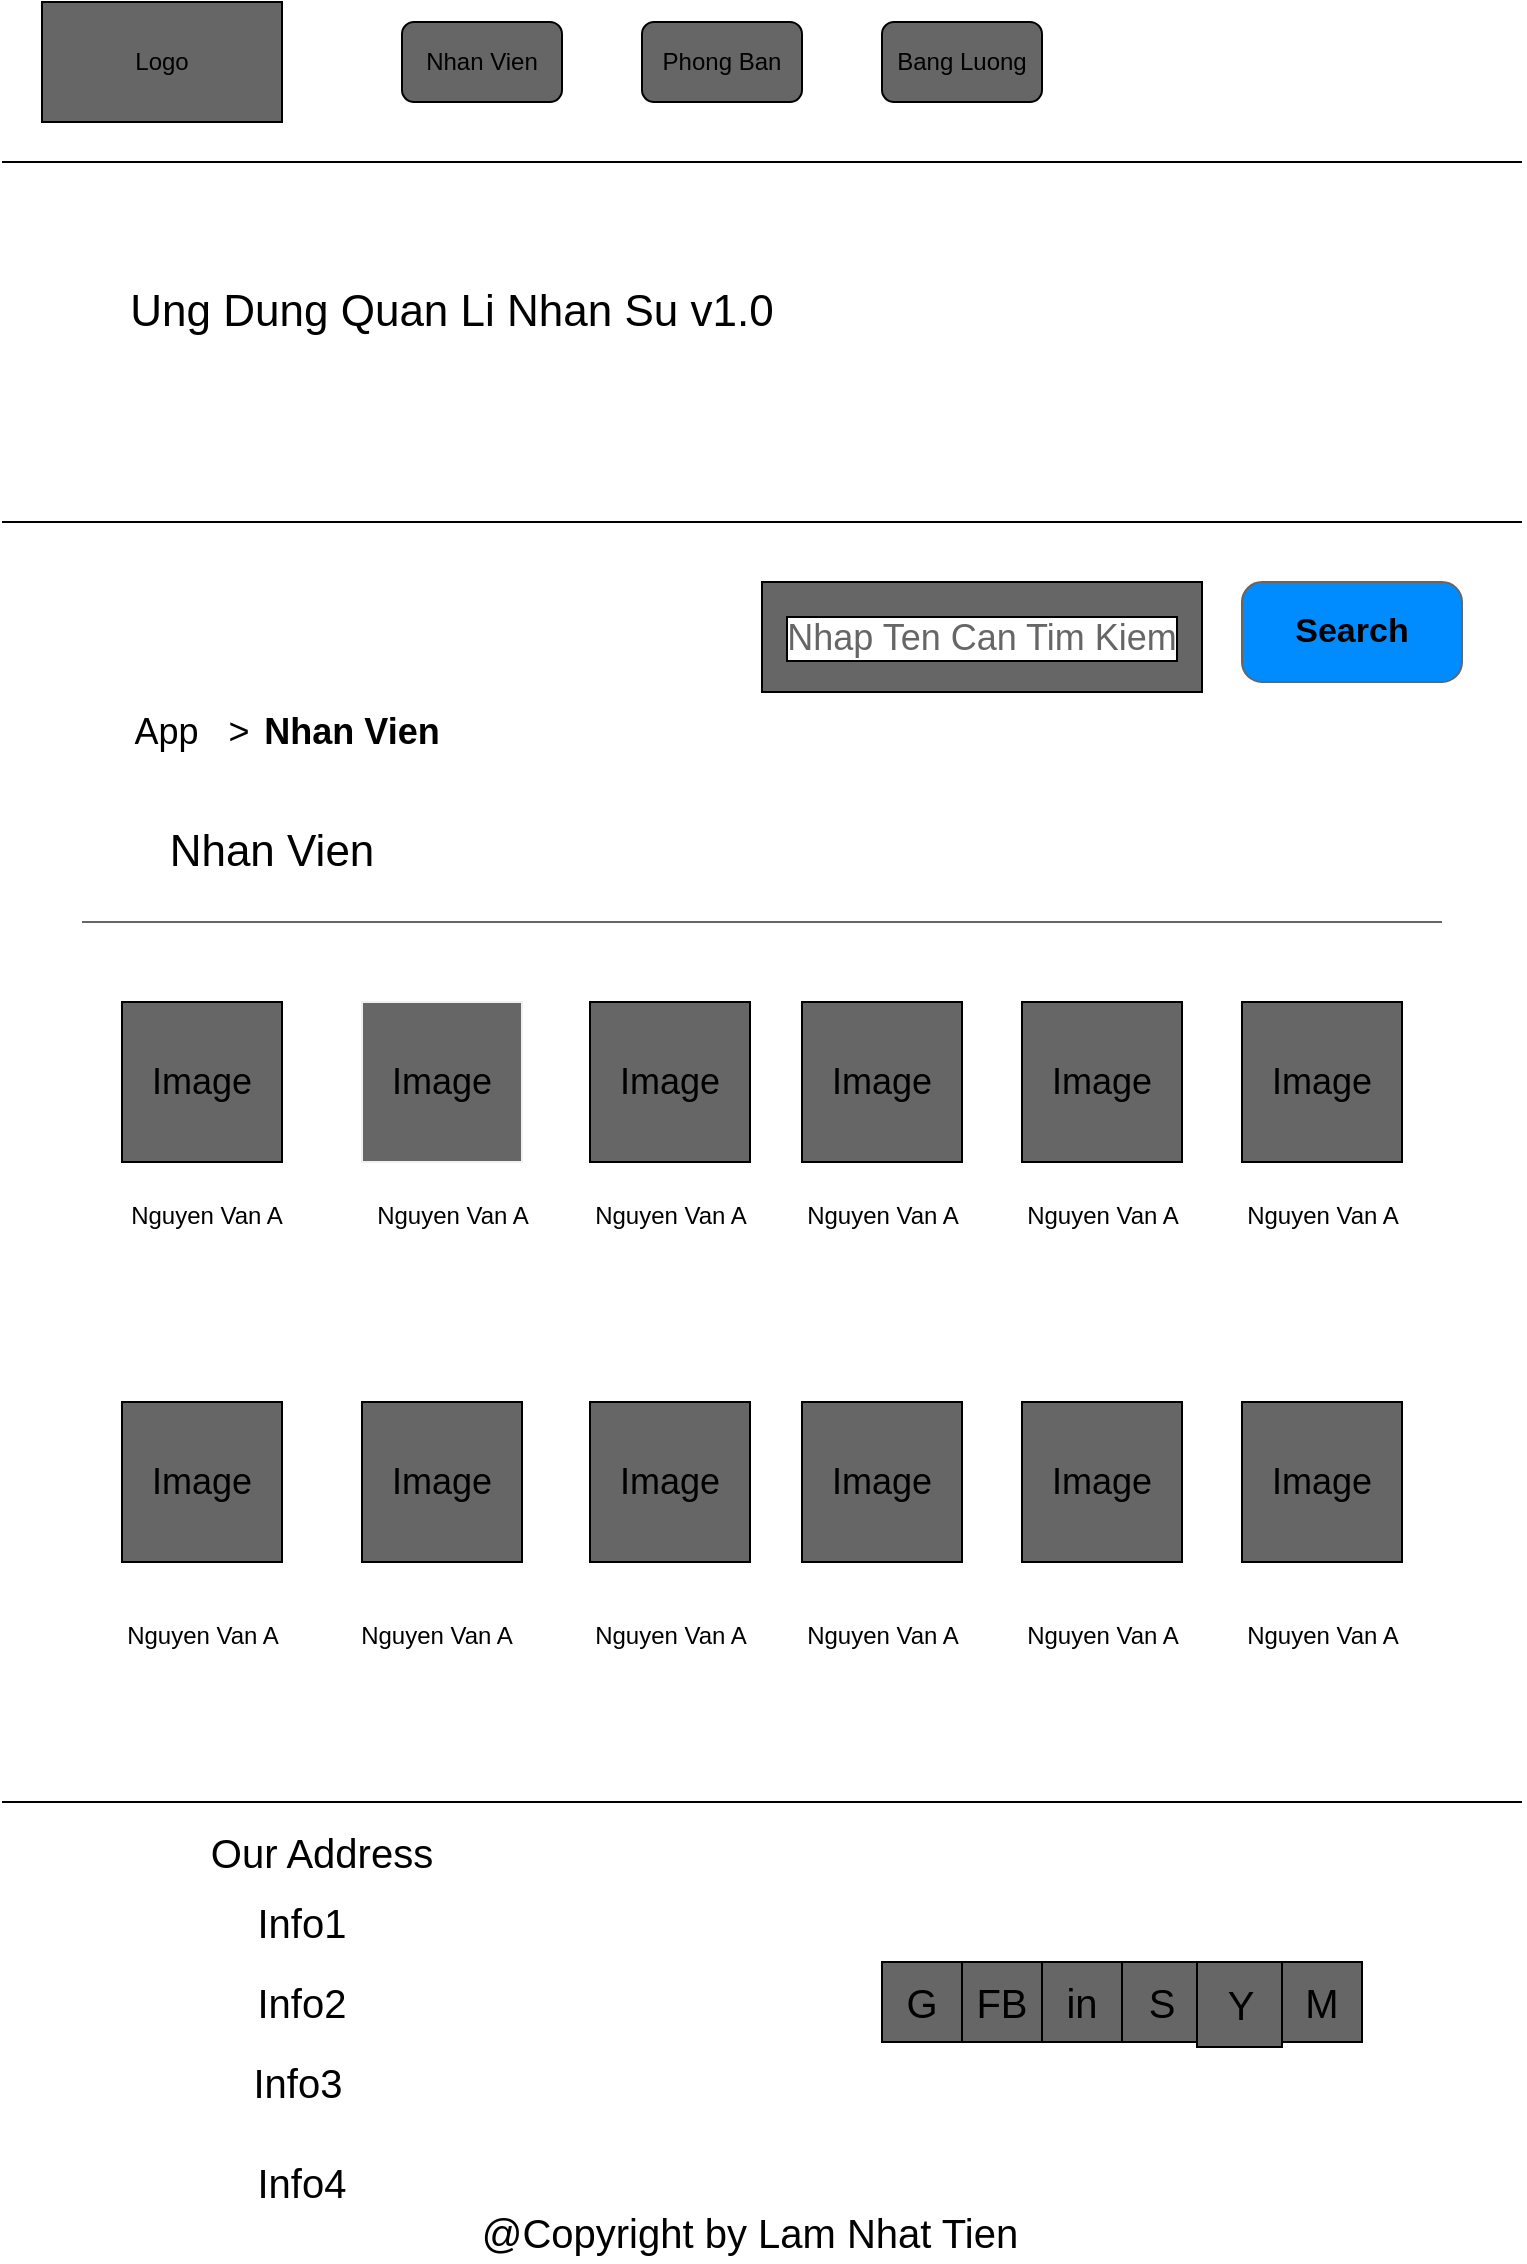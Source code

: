 <mxfile pages="2">
    <diagram id="piDafpqhtRUU5qUU-vj8" name="Page-1">
        <mxGraphModel dx="867" dy="637" grid="1" gridSize="10" guides="1" tooltips="1" connect="1" arrows="1" fold="1" page="1" pageScale="1" pageWidth="827" pageHeight="1169" background="#ffffff" math="0" shadow="0">
            <root>
                <mxCell id="0"/>
                <mxCell id="1" parent="0"/>
                <mxCell id="3" value="Logo" style="rounded=0;whiteSpace=wrap;html=1;fontColor=#000000;fillColor=#666666;" vertex="1" parent="1">
                    <mxGeometry x="60" y="20" width="120" height="60" as="geometry"/>
                </mxCell>
                <mxCell id="4" value="Nhan Vien" style="rounded=1;whiteSpace=wrap;html=1;fontColor=#000000;fillColor=#666666;" vertex="1" parent="1">
                    <mxGeometry x="240" y="30" width="80" height="40" as="geometry"/>
                </mxCell>
                <mxCell id="5" value="Phong Ban" style="rounded=1;whiteSpace=wrap;html=1;fontColor=#000000;fillColor=#666666;" vertex="1" parent="1">
                    <mxGeometry x="360" y="30" width="80" height="40" as="geometry"/>
                </mxCell>
                <mxCell id="6" value="Bang Luong" style="rounded=1;whiteSpace=wrap;html=1;fontColor=#000000;fillColor=#666666;" vertex="1" parent="1">
                    <mxGeometry x="480" y="30" width="80" height="40" as="geometry"/>
                </mxCell>
                <mxCell id="7" value="" style="endArrow=none;fontColor=#000000;labelBackgroundColor=#000000;labelBorderColor=#000000;spacing=2;verticalAlign=middle;html=1;strokeColor=#000000;" edge="1" parent="1">
                    <mxGeometry width="50" height="50" relative="1" as="geometry">
                        <mxPoint x="40" y="100" as="sourcePoint"/>
                        <mxPoint x="800" y="100" as="targetPoint"/>
                    </mxGeometry>
                </mxCell>
                <mxCell id="8" value="" style="endArrow=none;html=1;fontColor=#000000;strokeColor=#000000;" edge="1" parent="1">
                    <mxGeometry width="50" height="50" relative="1" as="geometry">
                        <mxPoint x="40" y="280.0" as="sourcePoint"/>
                        <mxPoint x="800" y="280.0" as="targetPoint"/>
                    </mxGeometry>
                </mxCell>
                <mxCell id="9" value="" style="endArrow=none;html=1;fontColor=#000000;strokeColor=#000000;" edge="1" parent="1">
                    <mxGeometry width="50" height="50" relative="1" as="geometry">
                        <mxPoint x="40" y="920.0" as="sourcePoint"/>
                        <mxPoint x="800" y="920.0" as="targetPoint"/>
                    </mxGeometry>
                </mxCell>
                <mxCell id="12" value="Ung Dung Quan Li Nhan Su v1.0" style="text;html=1;strokeColor=none;fillColor=none;align=center;verticalAlign=middle;whiteSpace=wrap;rounded=0;fontSize=22;fontColor=#000000;" vertex="1" parent="1">
                    <mxGeometry x="100" y="160" width="330" height="30" as="geometry"/>
                </mxCell>
                <mxCell id="13" value="Nhan Vien" style="text;html=1;strokeColor=none;fillColor=none;align=center;verticalAlign=middle;whiteSpace=wrap;rounded=0;fontSize=22;fontColor=#000000;" vertex="1" parent="1">
                    <mxGeometry x="90" y="430" width="170" height="30" as="geometry"/>
                </mxCell>
                <mxCell id="14" value="Nhan Vien" style="text;html=1;strokeColor=none;fillColor=none;align=center;verticalAlign=middle;whiteSpace=wrap;rounded=0;fontSize=18;fontStyle=1;fontColor=#000000;" vertex="1" parent="1">
                    <mxGeometry x="160" y="370" width="110" height="30" as="geometry"/>
                </mxCell>
                <mxCell id="15" value="App&amp;nbsp; &amp;nbsp;&amp;gt;" style="text;html=1;strokeColor=none;fillColor=none;align=center;verticalAlign=middle;whiteSpace=wrap;rounded=0;fontSize=18;fontColor=#000000;" vertex="1" parent="1">
                    <mxGeometry x="80" y="370" width="110" height="30" as="geometry"/>
                </mxCell>
                <mxCell id="20" value="" style="endArrow=none;html=1;fontSize=18;fontColor=#000000;labelBackgroundColor=#2A2A2A;strokeColor=#666666;" edge="1" parent="1">
                    <mxGeometry width="50" height="50" relative="1" as="geometry">
                        <mxPoint x="80" y="480" as="sourcePoint"/>
                        <mxPoint x="760" y="480" as="targetPoint"/>
                    </mxGeometry>
                </mxCell>
                <mxCell id="21" value="Search" style="strokeWidth=1;shadow=0;dashed=0;align=center;html=1;shape=mxgraph.mockup.buttons.button;strokeColor=#666666;fontColor=#000000;mainText=;buttonStyle=round;fontSize=17;fontStyle=1;fillColor=#008cff;whiteSpace=wrap;" vertex="1" parent="1">
                    <mxGeometry x="660" y="310" width="110" height="50" as="geometry"/>
                </mxCell>
                <mxCell id="22" value="&lt;font&gt;Nhap Ten Can Tim Kiem&lt;/font&gt;" style="rounded=0;whiteSpace=wrap;html=1;fontSize=18;fontColor=#666666;labelBackgroundColor=default;labelBorderColor=#000000;fillColor=#666666;" vertex="1" parent="1">
                    <mxGeometry x="420" y="310" width="220" height="55" as="geometry"/>
                </mxCell>
                <mxCell id="23" value="Image" style="whiteSpace=wrap;html=1;aspect=fixed;fontSize=18;fontColor=#000000;fillColor=#666666;" vertex="1" parent="1">
                    <mxGeometry x="334" y="520" width="80" height="80" as="geometry"/>
                </mxCell>
                <mxCell id="24" value="Image" style="whiteSpace=wrap;html=1;aspect=fixed;fontSize=18;fontColor=#000000;fillColor=#666666;" vertex="1" parent="1">
                    <mxGeometry x="100" y="520" width="80" height="80" as="geometry"/>
                </mxCell>
                <mxCell id="25" value="Image" style="whiteSpace=wrap;html=1;aspect=fixed;fontSize=18;fontColor=#000000;strokeColor=#F0F0F0;fillColor=#666666;" vertex="1" parent="1">
                    <mxGeometry x="220" y="520" width="80" height="80" as="geometry"/>
                </mxCell>
                <mxCell id="26" value="Image" style="whiteSpace=wrap;html=1;aspect=fixed;fontSize=18;fontColor=#000000;fillColor=#666666;" vertex="1" parent="1">
                    <mxGeometry x="440" y="520" width="80" height="80" as="geometry"/>
                </mxCell>
                <mxCell id="27" value="Image" style="whiteSpace=wrap;html=1;aspect=fixed;fontSize=18;fontColor=#000000;fillColor=#666666;" vertex="1" parent="1">
                    <mxGeometry x="550" y="520" width="80" height="80" as="geometry"/>
                </mxCell>
                <mxCell id="28" value="Image" style="whiteSpace=wrap;html=1;aspect=fixed;fontSize=18;fontColor=#000000;fillColor=#666666;" vertex="1" parent="1">
                    <mxGeometry x="660" y="520" width="80" height="80" as="geometry"/>
                </mxCell>
                <mxCell id="30" value="Image" style="whiteSpace=wrap;html=1;aspect=fixed;fontSize=18;fontColor=#000000;fillColor=#666666;" vertex="1" parent="1">
                    <mxGeometry x="334" y="720" width="80" height="80" as="geometry"/>
                </mxCell>
                <mxCell id="31" value="Image" style="whiteSpace=wrap;html=1;aspect=fixed;fontSize=18;fontColor=#000000;fillColor=#666666;" vertex="1" parent="1">
                    <mxGeometry x="100" y="720" width="80" height="80" as="geometry"/>
                </mxCell>
                <mxCell id="32" value="Image" style="whiteSpace=wrap;html=1;aspect=fixed;fontSize=18;fontColor=#000000;fillColor=#666666;" vertex="1" parent="1">
                    <mxGeometry x="220" y="720" width="80" height="80" as="geometry"/>
                </mxCell>
                <mxCell id="33" value="Image" style="whiteSpace=wrap;html=1;aspect=fixed;fontSize=18;fontColor=#000000;fillColor=#666666;" vertex="1" parent="1">
                    <mxGeometry x="440" y="720" width="80" height="80" as="geometry"/>
                </mxCell>
                <mxCell id="34" value="Image" style="whiteSpace=wrap;html=1;aspect=fixed;fontSize=18;fontColor=#000000;fillColor=#666666;" vertex="1" parent="1">
                    <mxGeometry x="550" y="720" width="80" height="80" as="geometry"/>
                </mxCell>
                <mxCell id="35" value="Image" style="whiteSpace=wrap;html=1;aspect=fixed;fontSize=18;fontColor=#000000;fillColor=#666666;" vertex="1" parent="1">
                    <mxGeometry x="660" y="720" width="80" height="80" as="geometry"/>
                </mxCell>
                <mxCell id="36" value="&lt;font style=&quot;font-size: 12px&quot;&gt;Nguyen Van A&lt;/font&gt;" style="text;html=1;strokeColor=none;fillColor=none;align=center;verticalAlign=middle;whiteSpace=wrap;rounded=0;fontSize=18;fontColor=#000000;" vertex="1" parent="1">
                    <mxGeometry x="95" y="610" width="95" height="30" as="geometry"/>
                </mxCell>
                <mxCell id="37" value="&lt;font style=&quot;font-size: 12px&quot;&gt;Nguyen Van A&lt;/font&gt;" style="text;html=1;strokeColor=none;fillColor=none;align=center;verticalAlign=middle;whiteSpace=wrap;rounded=0;fontSize=18;fontColor=#000000;" vertex="1" parent="1">
                    <mxGeometry x="652.5" y="820" width="95" height="30" as="geometry"/>
                </mxCell>
                <mxCell id="38" value="&lt;font style=&quot;font-size: 12px&quot;&gt;Nguyen Van A&lt;/font&gt;" style="text;html=1;strokeColor=none;fillColor=none;align=center;verticalAlign=middle;whiteSpace=wrap;rounded=0;fontSize=18;fontColor=#000000;" vertex="1" parent="1">
                    <mxGeometry x="542.5" y="820" width="95" height="30" as="geometry"/>
                </mxCell>
                <mxCell id="39" value="&lt;font style=&quot;font-size: 12px&quot;&gt;Nguyen Van A&lt;/font&gt;" style="text;html=1;strokeColor=none;fillColor=none;align=center;verticalAlign=middle;whiteSpace=wrap;rounded=0;fontSize=18;fontColor=#000000;" vertex="1" parent="1">
                    <mxGeometry x="432.5" y="820" width="95" height="30" as="geometry"/>
                </mxCell>
                <mxCell id="40" value="&lt;font style=&quot;font-size: 12px&quot;&gt;Nguyen Van A&lt;/font&gt;" style="text;html=1;strokeColor=none;fillColor=none;align=center;verticalAlign=middle;whiteSpace=wrap;rounded=0;fontSize=18;fontColor=#000000;" vertex="1" parent="1">
                    <mxGeometry x="326.5" y="820" width="95" height="30" as="geometry"/>
                </mxCell>
                <mxCell id="41" value="&lt;font style=&quot;font-size: 12px&quot;&gt;Nguyen Van A&lt;/font&gt;" style="text;html=1;strokeColor=none;fillColor=none;align=center;verticalAlign=middle;whiteSpace=wrap;rounded=0;fontSize=18;fontColor=#000000;" vertex="1" parent="1">
                    <mxGeometry x="210" y="820" width="95" height="30" as="geometry"/>
                </mxCell>
                <mxCell id="42" value="&lt;font style=&quot;font-size: 12px&quot;&gt;Nguyen Van A&lt;/font&gt;" style="text;html=1;strokeColor=none;fillColor=none;align=center;verticalAlign=middle;whiteSpace=wrap;rounded=0;fontSize=18;fontColor=#000000;" vertex="1" parent="1">
                    <mxGeometry x="92.5" y="820" width="95" height="30" as="geometry"/>
                </mxCell>
                <mxCell id="45" value="&lt;font style=&quot;font-size: 12px&quot;&gt;Nguyen Van A&lt;/font&gt;" style="text;html=1;strokeColor=none;fillColor=none;align=center;verticalAlign=middle;whiteSpace=wrap;rounded=0;fontSize=18;fontColor=#000000;" vertex="1" parent="1">
                    <mxGeometry x="217.5" y="610" width="95" height="30" as="geometry"/>
                </mxCell>
                <mxCell id="46" value="&lt;font style=&quot;font-size: 12px&quot;&gt;Nguyen Van A&lt;/font&gt;" style="text;html=1;strokeColor=none;fillColor=none;align=center;verticalAlign=middle;whiteSpace=wrap;rounded=0;fontSize=18;fontColor=#000000;" vertex="1" parent="1">
                    <mxGeometry x="326.5" y="610" width="95" height="30" as="geometry"/>
                </mxCell>
                <mxCell id="47" value="&lt;font style=&quot;font-size: 12px&quot;&gt;Nguyen Van A&lt;/font&gt;" style="text;html=1;strokeColor=none;fillColor=none;align=center;verticalAlign=middle;whiteSpace=wrap;rounded=0;fontSize=18;fontColor=#000000;" vertex="1" parent="1">
                    <mxGeometry x="432.5" y="610" width="95" height="30" as="geometry"/>
                </mxCell>
                <mxCell id="48" value="&lt;font style=&quot;font-size: 12px&quot;&gt;Nguyen Van A&lt;/font&gt;" style="text;html=1;strokeColor=none;fillColor=none;align=center;verticalAlign=middle;whiteSpace=wrap;rounded=0;fontSize=18;fontColor=#000000;" vertex="1" parent="1">
                    <mxGeometry x="542.5" y="610" width="95" height="30" as="geometry"/>
                </mxCell>
                <mxCell id="49" value="&lt;font style=&quot;font-size: 12px&quot;&gt;Nguyen Van A&lt;/font&gt;" style="text;html=1;strokeColor=none;fillColor=none;align=center;verticalAlign=middle;whiteSpace=wrap;rounded=0;fontSize=18;fontColor=#000000;" vertex="1" parent="1">
                    <mxGeometry x="652.5" y="610" width="95" height="30" as="geometry"/>
                </mxCell>
                <mxCell id="51" value="Our Address" style="text;html=1;strokeColor=none;fillColor=none;align=center;verticalAlign=middle;whiteSpace=wrap;rounded=0;fontSize=20;fontColor=#000000;" vertex="1" parent="1">
                    <mxGeometry x="120" y="930" width="160" height="30" as="geometry"/>
                </mxCell>
                <mxCell id="52" value="Info3" style="text;html=1;strokeColor=none;fillColor=none;align=center;verticalAlign=middle;whiteSpace=wrap;rounded=0;fontSize=20;fontColor=#000000;" vertex="1" parent="1">
                    <mxGeometry x="157.5" y="1040" width="60" height="40" as="geometry"/>
                </mxCell>
                <mxCell id="53" value="Info2" style="text;html=1;strokeColor=none;fillColor=none;align=center;verticalAlign=middle;whiteSpace=wrap;rounded=0;fontSize=20;fontColor=#000000;" vertex="1" parent="1">
                    <mxGeometry x="160" y="1000" width="60" height="40" as="geometry"/>
                </mxCell>
                <mxCell id="54" value="Info4" style="text;html=1;strokeColor=none;fillColor=none;align=center;verticalAlign=middle;whiteSpace=wrap;rounded=0;fontSize=20;fontColor=#000000;" vertex="1" parent="1">
                    <mxGeometry x="160" y="1090" width="60" height="40" as="geometry"/>
                </mxCell>
                <mxCell id="55" value="Info1" style="text;html=1;strokeColor=none;fillColor=none;align=center;verticalAlign=middle;whiteSpace=wrap;rounded=0;fontSize=20;fontColor=#000000;" vertex="1" parent="1">
                    <mxGeometry x="160" y="960" width="60" height="40" as="geometry"/>
                </mxCell>
                <mxCell id="57" value="G" style="whiteSpace=wrap;html=1;aspect=fixed;fontSize=20;fontColor=#000000;fillColor=#666666;" vertex="1" parent="1">
                    <mxGeometry x="480" y="1000" width="40" height="40" as="geometry"/>
                </mxCell>
                <mxCell id="58" value="FB" style="whiteSpace=wrap;html=1;aspect=fixed;fontSize=20;fontColor=#000000;fillColor=#666666;" vertex="1" parent="1">
                    <mxGeometry x="520" y="1000" width="40" height="40" as="geometry"/>
                </mxCell>
                <mxCell id="59" value="in" style="whiteSpace=wrap;html=1;aspect=fixed;fontSize=20;fontColor=#000000;fillColor=#666666;" vertex="1" parent="1">
                    <mxGeometry x="560" y="1000" width="40" height="40" as="geometry"/>
                </mxCell>
                <mxCell id="60" value="S" style="whiteSpace=wrap;html=1;aspect=fixed;fontSize=20;fontColor=#000000;fillColor=#666666;" vertex="1" parent="1">
                    <mxGeometry x="600" y="1000" width="40" height="40" as="geometry"/>
                </mxCell>
                <mxCell id="62" value="Y" style="whiteSpace=wrap;html=1;aspect=fixed;fontSize=20;fontColor=#000000;fillColor=#666666;" vertex="1" parent="1">
                    <mxGeometry x="637.5" y="1000" width="42.5" height="42.5" as="geometry"/>
                </mxCell>
                <mxCell id="63" value="M" style="whiteSpace=wrap;html=1;aspect=fixed;fontSize=20;fontColor=#000000;fillColor=#666666;" vertex="1" parent="1">
                    <mxGeometry x="680" y="1000" width="40" height="40" as="geometry"/>
                </mxCell>
                <mxCell id="65" value="@Copyright by Lam Nhat Tien" style="text;html=1;strokeColor=none;fillColor=none;align=center;verticalAlign=middle;whiteSpace=wrap;rounded=0;fontSize=20;fontColor=#000000;" vertex="1" parent="1">
                    <mxGeometry x="251" y="1120" width="326" height="30" as="geometry"/>
                </mxCell>
            </root>
        </mxGraphModel>
    </diagram>
    <diagram id="CeX6dapSnmGhuJYkLsnn" name="Page-2">
        <mxGraphModel dx="867" dy="637" grid="1" gridSize="10" guides="1" tooltips="1" connect="1" arrows="1" fold="1" page="1" pageScale="1" pageWidth="827" pageHeight="1169" background="#FFFFFF" math="0" shadow="0">
            <root>
                <mxCell id="h_-iiv8tMnmha8jKjTn5-0"/>
                <mxCell id="h_-iiv8tMnmha8jKjTn5-1" parent="h_-iiv8tMnmha8jKjTn5-0"/>
                <mxCell id="89Q09Vo5mELYKOSeJhai-0" value="Logo" style="rounded=0;whiteSpace=wrap;html=1;fontColor=#000000;fillColor=#666666;" vertex="1" parent="h_-iiv8tMnmha8jKjTn5-1">
                    <mxGeometry x="60" y="20" width="120" height="60" as="geometry"/>
                </mxCell>
                <mxCell id="89Q09Vo5mELYKOSeJhai-1" value="Nhan Vien" style="rounded=1;whiteSpace=wrap;html=1;fontColor=#000000;fillColor=#666666;" vertex="1" parent="h_-iiv8tMnmha8jKjTn5-1">
                    <mxGeometry x="240" y="30" width="80" height="40" as="geometry"/>
                </mxCell>
                <mxCell id="89Q09Vo5mELYKOSeJhai-2" value="Phong Ban" style="rounded=1;whiteSpace=wrap;html=1;fontColor=#000000;fillColor=#666666;" vertex="1" parent="h_-iiv8tMnmha8jKjTn5-1">
                    <mxGeometry x="360" y="30" width="80" height="40" as="geometry"/>
                </mxCell>
                <mxCell id="89Q09Vo5mELYKOSeJhai-3" value="Bang Luong" style="rounded=1;whiteSpace=wrap;html=1;fontColor=#000000;fillColor=#666666;" vertex="1" parent="h_-iiv8tMnmha8jKjTn5-1">
                    <mxGeometry x="480" y="30" width="80" height="40" as="geometry"/>
                </mxCell>
                <mxCell id="89Q09Vo5mELYKOSeJhai-4" value="" style="endArrow=none;fontColor=#000000;labelBackgroundColor=#000000;labelBorderColor=#000000;spacing=2;verticalAlign=middle;html=1;strokeColor=#000000;" edge="1" parent="h_-iiv8tMnmha8jKjTn5-1">
                    <mxGeometry width="50" height="50" relative="1" as="geometry">
                        <mxPoint x="40" y="100" as="sourcePoint"/>
                        <mxPoint x="800" y="100" as="targetPoint"/>
                    </mxGeometry>
                </mxCell>
                <mxCell id="89Q09Vo5mELYKOSeJhai-5" value="" style="endArrow=none;html=1;fontColor=#000000;strokeColor=#000000;" edge="1" parent="h_-iiv8tMnmha8jKjTn5-1">
                    <mxGeometry width="50" height="50" relative="1" as="geometry">
                        <mxPoint x="40" y="280.0" as="sourcePoint"/>
                        <mxPoint x="800" y="280.0" as="targetPoint"/>
                    </mxGeometry>
                </mxCell>
                <mxCell id="89Q09Vo5mELYKOSeJhai-6" value="" style="endArrow=none;html=1;fontColor=#000000;strokeColor=#000000;" edge="1" parent="h_-iiv8tMnmha8jKjTn5-1">
                    <mxGeometry width="50" height="50" relative="1" as="geometry">
                        <mxPoint x="40" y="920" as="sourcePoint"/>
                        <mxPoint x="800" y="920" as="targetPoint"/>
                    </mxGeometry>
                </mxCell>
                <mxCell id="89Q09Vo5mELYKOSeJhai-7" value="Ung Dung Quan Li Nhan Su v1.0" style="text;html=1;strokeColor=none;fillColor=none;align=center;verticalAlign=middle;whiteSpace=wrap;rounded=0;fontSize=22;fontColor=#000000;" vertex="1" parent="h_-iiv8tMnmha8jKjTn5-1">
                    <mxGeometry x="100" y="160" width="330" height="30" as="geometry"/>
                </mxCell>
                <mxCell id="89Q09Vo5mELYKOSeJhai-8" value="Nhan Vien" style="text;html=1;strokeColor=none;fillColor=none;align=center;verticalAlign=middle;whiteSpace=wrap;rounded=0;fontSize=22;fontColor=#000000;" vertex="1" parent="h_-iiv8tMnmha8jKjTn5-1">
                    <mxGeometry x="90" y="430" width="170" height="30" as="geometry"/>
                </mxCell>
                <mxCell id="89Q09Vo5mELYKOSeJhai-9" value="Nguyen Van A" style="text;html=1;strokeColor=none;fillColor=none;align=center;verticalAlign=middle;whiteSpace=wrap;rounded=0;fontSize=18;fontStyle=1;fontColor=#000000;" vertex="1" parent="h_-iiv8tMnmha8jKjTn5-1">
                    <mxGeometry x="210" y="370" width="155" height="30" as="geometry"/>
                </mxCell>
                <mxCell id="89Q09Vo5mELYKOSeJhai-10" value="Nhan Vien&amp;nbsp; &amp;nbsp;&amp;gt;" style="text;html=1;strokeColor=none;fillColor=none;align=center;verticalAlign=middle;whiteSpace=wrap;rounded=0;fontSize=18;fontColor=#000000;" vertex="1" parent="h_-iiv8tMnmha8jKjTn5-1">
                    <mxGeometry x="80" y="370" width="140" height="30" as="geometry"/>
                </mxCell>
                <mxCell id="89Q09Vo5mELYKOSeJhai-12" value="Search" style="strokeWidth=1;shadow=0;dashed=0;align=center;html=1;shape=mxgraph.mockup.buttons.button;strokeColor=#666666;fontColor=#000000;mainText=;buttonStyle=round;fontSize=17;fontStyle=1;fillColor=#008cff;whiteSpace=wrap;" vertex="1" parent="h_-iiv8tMnmha8jKjTn5-1">
                    <mxGeometry x="660" y="310" width="110" height="50" as="geometry"/>
                </mxCell>
                <mxCell id="89Q09Vo5mELYKOSeJhai-13" value="&lt;font&gt;Nhap Ten Can Tim Kiem&lt;/font&gt;" style="rounded=0;whiteSpace=wrap;html=1;fontSize=18;fontColor=#666666;labelBackgroundColor=default;labelBorderColor=#000000;fillColor=#666666;" vertex="1" parent="h_-iiv8tMnmha8jKjTn5-1">
                    <mxGeometry x="420" y="310" width="220" height="55" as="geometry"/>
                </mxCell>
                <mxCell id="89Q09Vo5mELYKOSeJhai-38" value="Our Address" style="text;html=1;strokeColor=none;fillColor=none;align=center;verticalAlign=middle;whiteSpace=wrap;rounded=0;fontSize=20;fontColor=#000000;" vertex="1" parent="h_-iiv8tMnmha8jKjTn5-1">
                    <mxGeometry x="120" y="930" width="160" height="30" as="geometry"/>
                </mxCell>
                <mxCell id="89Q09Vo5mELYKOSeJhai-39" value="Info3" style="text;html=1;strokeColor=none;fillColor=none;align=center;verticalAlign=middle;whiteSpace=wrap;rounded=0;fontSize=20;fontColor=#000000;" vertex="1" parent="h_-iiv8tMnmha8jKjTn5-1">
                    <mxGeometry x="157.5" y="1040" width="60" height="40" as="geometry"/>
                </mxCell>
                <mxCell id="89Q09Vo5mELYKOSeJhai-40" value="Info2" style="text;html=1;strokeColor=none;fillColor=none;align=center;verticalAlign=middle;whiteSpace=wrap;rounded=0;fontSize=20;fontColor=#000000;" vertex="1" parent="h_-iiv8tMnmha8jKjTn5-1">
                    <mxGeometry x="160" y="1000" width="60" height="40" as="geometry"/>
                </mxCell>
                <mxCell id="89Q09Vo5mELYKOSeJhai-41" value="Info4" style="text;html=1;strokeColor=none;fillColor=none;align=center;verticalAlign=middle;whiteSpace=wrap;rounded=0;fontSize=20;fontColor=#000000;" vertex="1" parent="h_-iiv8tMnmha8jKjTn5-1">
                    <mxGeometry x="160" y="1090" width="60" height="40" as="geometry"/>
                </mxCell>
                <mxCell id="89Q09Vo5mELYKOSeJhai-42" value="Info1" style="text;html=1;strokeColor=none;fillColor=none;align=center;verticalAlign=middle;whiteSpace=wrap;rounded=0;fontSize=20;fontColor=#000000;" vertex="1" parent="h_-iiv8tMnmha8jKjTn5-1">
                    <mxGeometry x="160" y="960" width="60" height="40" as="geometry"/>
                </mxCell>
                <mxCell id="89Q09Vo5mELYKOSeJhai-43" value="G" style="whiteSpace=wrap;html=1;aspect=fixed;fontSize=20;fontColor=#000000;fillColor=#666666;" vertex="1" parent="h_-iiv8tMnmha8jKjTn5-1">
                    <mxGeometry x="480" y="1000" width="40" height="40" as="geometry"/>
                </mxCell>
                <mxCell id="89Q09Vo5mELYKOSeJhai-44" value="FB" style="whiteSpace=wrap;html=1;aspect=fixed;fontSize=20;fontColor=#000000;fillColor=#666666;" vertex="1" parent="h_-iiv8tMnmha8jKjTn5-1">
                    <mxGeometry x="520" y="1000" width="40" height="40" as="geometry"/>
                </mxCell>
                <mxCell id="89Q09Vo5mELYKOSeJhai-45" value="in" style="whiteSpace=wrap;html=1;aspect=fixed;fontSize=20;fontColor=#000000;fillColor=#666666;" vertex="1" parent="h_-iiv8tMnmha8jKjTn5-1">
                    <mxGeometry x="560" y="1000" width="40" height="40" as="geometry"/>
                </mxCell>
                <mxCell id="89Q09Vo5mELYKOSeJhai-46" value="S" style="whiteSpace=wrap;html=1;aspect=fixed;fontSize=20;fontColor=#000000;fillColor=#666666;" vertex="1" parent="h_-iiv8tMnmha8jKjTn5-1">
                    <mxGeometry x="600" y="1000" width="40" height="40" as="geometry"/>
                </mxCell>
                <mxCell id="89Q09Vo5mELYKOSeJhai-47" value="Y" style="whiteSpace=wrap;html=1;aspect=fixed;fontSize=20;fontColor=#000000;fillColor=#666666;" vertex="1" parent="h_-iiv8tMnmha8jKjTn5-1">
                    <mxGeometry x="637.5" y="1000" width="42.5" height="42.5" as="geometry"/>
                </mxCell>
                <mxCell id="89Q09Vo5mELYKOSeJhai-48" value="M" style="whiteSpace=wrap;html=1;aspect=fixed;fontSize=20;fontColor=#000000;fillColor=#666666;" vertex="1" parent="h_-iiv8tMnmha8jKjTn5-1">
                    <mxGeometry x="680" y="1000" width="40" height="40" as="geometry"/>
                </mxCell>
                <mxCell id="89Q09Vo5mELYKOSeJhai-49" value="@Copyright by Lam Nhat Tien" style="text;html=1;strokeColor=none;fillColor=none;align=center;verticalAlign=middle;whiteSpace=wrap;rounded=0;fontSize=20;fontColor=#000000;" vertex="1" parent="h_-iiv8tMnmha8jKjTn5-1">
                    <mxGeometry x="251" y="1120" width="326" height="30" as="geometry"/>
                </mxCell>
                <mxCell id="ZN8wnzYlTjnqoXuM-X8a-0" value="" style="endArrow=none;html=1;fontSize=18;fontColor=#000000;labelBackgroundColor=#2A2A2A;strokeColor=#666666;" edge="1" parent="h_-iiv8tMnmha8jKjTn5-1">
                    <mxGeometry width="50" height="50" relative="1" as="geometry">
                        <mxPoint x="80" y="480" as="sourcePoint"/>
                        <mxPoint x="760" y="480" as="targetPoint"/>
                    </mxGeometry>
                </mxCell>
                <mxCell id="ZN8wnzYlTjnqoXuM-X8a-1" value="Image" style="whiteSpace=wrap;html=1;aspect=fixed;labelBackgroundColor=#FFFFFF;labelBorderColor=#000000;fontSize=20;fontColor=#666666;strokeColor=#2A2A2A;fillColor=#FFFFFF;" vertex="1" parent="h_-iiv8tMnmha8jKjTn5-1">
                    <mxGeometry x="80" y="560" width="240" height="240" as="geometry"/>
                </mxCell>
                <mxCell id="ZN8wnzYlTjnqoXuM-X8a-3" value="Ho va ten : Nguyen Van A&lt;br&gt;&lt;div style=&quot;text-align: left&quot;&gt;Ngay Sinh:&lt;/div&gt;&lt;div style=&quot;text-align: left&quot;&gt;Ngay Vao Cong Ty:&lt;/div&gt;&lt;div style=&quot;text-align: left&quot;&gt;Phong Ban:&amp;nbsp;&lt;/div&gt;&lt;div style=&quot;text-align: left&quot;&gt;So ngay nghi con lai:&amp;nbsp;&lt;/div&gt;&lt;div style=&quot;text-align: left&quot;&gt;So ngay da lam them:&lt;/div&gt;" style="rounded=0;html=1;labelBackgroundColor=#FFFFFF;labelBorderColor=none;fontSize=20;fontColor=#666666;strokeColor=#4D4D4D;fillColor=#FFFFFF;" vertex="1" parent="h_-iiv8tMnmha8jKjTn5-1">
                    <mxGeometry x="340" y="560" width="420" height="240" as="geometry"/>
                </mxCell>
            </root>
        </mxGraphModel>
    </diagram>
    <diagram id="9AeH_Mwoew1v5IrmeFc6" name="Page-3">
        <mxGraphModel dx="867" dy="637" grid="1" gridSize="10" guides="1" tooltips="1" connect="1" arrows="1" fold="1" page="1" pageScale="1" pageWidth="850" pageHeight="1100" background="#ffffff" math="0" shadow="0">
            <root>
                <mxCell id="xo6xV2HuKBxZmd5nvMey-0"/>
                <mxCell id="xo6xV2HuKBxZmd5nvMey-1" parent="xo6xV2HuKBxZmd5nvMey-0"/>
                <mxCell id="gFKfM1Jf-DYJF9rFmWO1-50" value="Logo" style="rounded=0;whiteSpace=wrap;html=1;fontColor=#000000;fillColor=#666666;" vertex="1" parent="xo6xV2HuKBxZmd5nvMey-1">
                    <mxGeometry x="70" y="30" width="120" height="60" as="geometry"/>
                </mxCell>
                <mxCell id="gFKfM1Jf-DYJF9rFmWO1-51" value="Nhan Vien" style="rounded=1;whiteSpace=wrap;html=1;fontColor=#000000;fillColor=#666666;" vertex="1" parent="xo6xV2HuKBxZmd5nvMey-1">
                    <mxGeometry x="250" y="40" width="80" height="40" as="geometry"/>
                </mxCell>
                <mxCell id="gFKfM1Jf-DYJF9rFmWO1-52" value="Phong Ban" style="rounded=1;whiteSpace=wrap;html=1;fontColor=#000000;fillColor=#666666;" vertex="1" parent="xo6xV2HuKBxZmd5nvMey-1">
                    <mxGeometry x="370" y="40" width="80" height="40" as="geometry"/>
                </mxCell>
                <mxCell id="gFKfM1Jf-DYJF9rFmWO1-53" value="Bang Luong" style="rounded=1;whiteSpace=wrap;html=1;fontColor=#000000;fillColor=#666666;" vertex="1" parent="xo6xV2HuKBxZmd5nvMey-1">
                    <mxGeometry x="490" y="40" width="80" height="40" as="geometry"/>
                </mxCell>
                <mxCell id="gFKfM1Jf-DYJF9rFmWO1-54" value="" style="endArrow=none;fontColor=#000000;labelBackgroundColor=#000000;labelBorderColor=#000000;spacing=2;verticalAlign=middle;html=1;strokeColor=#000000;" edge="1" parent="xo6xV2HuKBxZmd5nvMey-1">
                    <mxGeometry width="50" height="50" relative="1" as="geometry">
                        <mxPoint x="50" y="110" as="sourcePoint"/>
                        <mxPoint x="810" y="110" as="targetPoint"/>
                    </mxGeometry>
                </mxCell>
                <mxCell id="gFKfM1Jf-DYJF9rFmWO1-55" value="" style="endArrow=none;html=1;fontColor=#000000;strokeColor=#000000;" edge="1" parent="xo6xV2HuKBxZmd5nvMey-1">
                    <mxGeometry width="50" height="50" relative="1" as="geometry">
                        <mxPoint x="50" y="290.0" as="sourcePoint"/>
                        <mxPoint x="810" y="290.0" as="targetPoint"/>
                    </mxGeometry>
                </mxCell>
                <mxCell id="gFKfM1Jf-DYJF9rFmWO1-56" value="" style="endArrow=none;html=1;fontColor=#000000;strokeColor=#000000;" edge="1" parent="xo6xV2HuKBxZmd5nvMey-1">
                    <mxGeometry width="50" height="50" relative="1" as="geometry">
                        <mxPoint x="50" y="930" as="sourcePoint"/>
                        <mxPoint x="810" y="930" as="targetPoint"/>
                    </mxGeometry>
                </mxCell>
                <mxCell id="gFKfM1Jf-DYJF9rFmWO1-57" value="Ung Dung Quan Li Nhan Su v1.0" style="text;html=1;strokeColor=none;fillColor=none;align=center;verticalAlign=middle;whiteSpace=wrap;rounded=0;fontSize=22;fontColor=#000000;" vertex="1" parent="xo6xV2HuKBxZmd5nvMey-1">
                    <mxGeometry x="110" y="170" width="330" height="30" as="geometry"/>
                </mxCell>
                <mxCell id="gFKfM1Jf-DYJF9rFmWO1-58" value="Bang Luong" style="text;html=1;strokeColor=none;fillColor=none;align=center;verticalAlign=middle;whiteSpace=wrap;rounded=0;fontSize=22;fontColor=#000000;" vertex="1" parent="xo6xV2HuKBxZmd5nvMey-1">
                    <mxGeometry x="100" y="440" width="170" height="30" as="geometry"/>
                </mxCell>
                <mxCell id="gFKfM1Jf-DYJF9rFmWO1-61" value="" style="endArrow=none;html=1;fontSize=18;fontColor=#000000;labelBackgroundColor=#2A2A2A;strokeColor=#666666;" edge="1" parent="xo6xV2HuKBxZmd5nvMey-1">
                    <mxGeometry width="50" height="50" relative="1" as="geometry">
                        <mxPoint x="90" y="490" as="sourcePoint"/>
                        <mxPoint x="770" y="490" as="targetPoint"/>
                    </mxGeometry>
                </mxCell>
                <mxCell id="gFKfM1Jf-DYJF9rFmWO1-62" value="Search" style="strokeWidth=1;shadow=0;dashed=0;align=center;html=1;shape=mxgraph.mockup.buttons.button;strokeColor=#666666;fontColor=#000000;mainText=;buttonStyle=round;fontSize=17;fontStyle=1;fillColor=#008cff;whiteSpace=wrap;" vertex="1" parent="xo6xV2HuKBxZmd5nvMey-1">
                    <mxGeometry x="670" y="320" width="110" height="50" as="geometry"/>
                </mxCell>
                <mxCell id="gFKfM1Jf-DYJF9rFmWO1-63" value="&lt;font&gt;Nhap Ten Can Tim Kiem&lt;/font&gt;" style="rounded=0;whiteSpace=wrap;html=1;fontSize=18;fontColor=#666666;labelBackgroundColor=default;labelBorderColor=#000000;fillColor=#666666;" vertex="1" parent="xo6xV2HuKBxZmd5nvMey-1">
                    <mxGeometry x="430" y="320" width="220" height="55" as="geometry"/>
                </mxCell>
                <mxCell id="gFKfM1Jf-DYJF9rFmWO1-88" value="Our Address" style="text;html=1;strokeColor=none;fillColor=none;align=center;verticalAlign=middle;whiteSpace=wrap;rounded=0;fontSize=20;fontColor=#000000;" vertex="1" parent="xo6xV2HuKBxZmd5nvMey-1">
                    <mxGeometry x="130" y="940" width="160" height="30" as="geometry"/>
                </mxCell>
                <mxCell id="gFKfM1Jf-DYJF9rFmWO1-89" value="Info3" style="text;html=1;strokeColor=none;fillColor=none;align=center;verticalAlign=middle;whiteSpace=wrap;rounded=0;fontSize=20;fontColor=#000000;" vertex="1" parent="xo6xV2HuKBxZmd5nvMey-1">
                    <mxGeometry x="167.5" y="1050" width="60" height="40" as="geometry"/>
                </mxCell>
                <mxCell id="gFKfM1Jf-DYJF9rFmWO1-90" value="Info2" style="text;html=1;strokeColor=none;fillColor=none;align=center;verticalAlign=middle;whiteSpace=wrap;rounded=0;fontSize=20;fontColor=#000000;" vertex="1" parent="xo6xV2HuKBxZmd5nvMey-1">
                    <mxGeometry x="170" y="1010" width="60" height="40" as="geometry"/>
                </mxCell>
                <mxCell id="gFKfM1Jf-DYJF9rFmWO1-91" value="Info4" style="text;html=1;strokeColor=none;fillColor=none;align=center;verticalAlign=middle;whiteSpace=wrap;rounded=0;fontSize=20;fontColor=#000000;" vertex="1" parent="xo6xV2HuKBxZmd5nvMey-1">
                    <mxGeometry x="170" y="1100" width="60" height="40" as="geometry"/>
                </mxCell>
                <mxCell id="gFKfM1Jf-DYJF9rFmWO1-92" value="Info1" style="text;html=1;strokeColor=none;fillColor=none;align=center;verticalAlign=middle;whiteSpace=wrap;rounded=0;fontSize=20;fontColor=#000000;" vertex="1" parent="xo6xV2HuKBxZmd5nvMey-1">
                    <mxGeometry x="170" y="970" width="60" height="40" as="geometry"/>
                </mxCell>
                <mxCell id="gFKfM1Jf-DYJF9rFmWO1-93" value="G" style="whiteSpace=wrap;html=1;aspect=fixed;fontSize=20;fontColor=#000000;fillColor=#666666;" vertex="1" parent="xo6xV2HuKBxZmd5nvMey-1">
                    <mxGeometry x="490" y="1010" width="40" height="40" as="geometry"/>
                </mxCell>
                <mxCell id="gFKfM1Jf-DYJF9rFmWO1-94" value="FB" style="whiteSpace=wrap;html=1;aspect=fixed;fontSize=20;fontColor=#000000;fillColor=#666666;" vertex="1" parent="xo6xV2HuKBxZmd5nvMey-1">
                    <mxGeometry x="530" y="1010" width="40" height="40" as="geometry"/>
                </mxCell>
                <mxCell id="gFKfM1Jf-DYJF9rFmWO1-95" value="in" style="whiteSpace=wrap;html=1;aspect=fixed;fontSize=20;fontColor=#000000;fillColor=#666666;" vertex="1" parent="xo6xV2HuKBxZmd5nvMey-1">
                    <mxGeometry x="570" y="1010" width="40" height="40" as="geometry"/>
                </mxCell>
                <mxCell id="gFKfM1Jf-DYJF9rFmWO1-96" value="S" style="whiteSpace=wrap;html=1;aspect=fixed;fontSize=20;fontColor=#000000;fillColor=#666666;" vertex="1" parent="xo6xV2HuKBxZmd5nvMey-1">
                    <mxGeometry x="610" y="1010" width="40" height="40" as="geometry"/>
                </mxCell>
                <mxCell id="gFKfM1Jf-DYJF9rFmWO1-97" value="Y" style="whiteSpace=wrap;html=1;aspect=fixed;fontSize=20;fontColor=#000000;fillColor=#666666;" vertex="1" parent="xo6xV2HuKBxZmd5nvMey-1">
                    <mxGeometry x="647.5" y="1010" width="42.5" height="42.5" as="geometry"/>
                </mxCell>
                <mxCell id="gFKfM1Jf-DYJF9rFmWO1-98" value="M" style="whiteSpace=wrap;html=1;aspect=fixed;fontSize=20;fontColor=#000000;fillColor=#666666;" vertex="1" parent="xo6xV2HuKBxZmd5nvMey-1">
                    <mxGeometry x="690" y="1010" width="40" height="40" as="geometry"/>
                </mxCell>
                <mxCell id="gFKfM1Jf-DYJF9rFmWO1-99" value="@Copyright by Lam Nhat Tien" style="text;html=1;strokeColor=none;fillColor=none;align=center;verticalAlign=middle;whiteSpace=wrap;rounded=0;fontSize=20;fontColor=#000000;" vertex="1" parent="xo6xV2HuKBxZmd5nvMey-1">
                    <mxGeometry x="261" y="1130" width="326" height="30" as="geometry"/>
                </mxCell>
                <mxCell id="vLoIG8EvI5X-MByu2yf8-2" value="Bang Luong" style="text;html=1;strokeColor=none;fillColor=none;align=center;verticalAlign=middle;whiteSpace=wrap;rounded=0;fontSize=18;fontStyle=1;fontColor=#000000;" vertex="1" parent="xo6xV2HuKBxZmd5nvMey-1">
                    <mxGeometry x="220" y="380" width="120" height="30" as="geometry"/>
                </mxCell>
                <mxCell id="vLoIG8EvI5X-MByu2yf8-3" value="Nhan Vien&amp;nbsp; &amp;nbsp;&amp;gt;" style="text;html=1;strokeColor=none;fillColor=none;align=center;verticalAlign=middle;whiteSpace=wrap;rounded=0;fontSize=18;fontColor=#000000;" vertex="1" parent="xo6xV2HuKBxZmd5nvMey-1">
                    <mxGeometry x="90" y="380" width="140" height="30" as="geometry"/>
                </mxCell>
                <mxCell id="vLoIG8EvI5X-MByu2yf8-4" value="" style="rounded=0;whiteSpace=wrap;html=1;labelBackgroundColor=#FFFFFF;labelBorderColor=none;fontSize=20;fontColor=#666666;strokeColor=#2A2A2A;fillColor=#FFFFFF;align=left;" vertex="1" parent="xo6xV2HuKBxZmd5nvMey-1">
                    <mxGeometry x="120" y="520" width="160" height="160" as="geometry"/>
                </mxCell>
                <mxCell id="vLoIG8EvI5X-MByu2yf8-5" value="Nguyen Van A&lt;br style=&quot;font-size: 14px&quot;&gt;Ma Nhan Vien :&lt;br style=&quot;font-size: 14px&quot;&gt;He So Luong :&lt;br style=&quot;font-size: 14px&quot;&gt;So Gio Lam Them :" style="rounded=0;whiteSpace=wrap;html=1;labelBackgroundColor=#FFFFFF;labelBorderColor=none;fontSize=14;fontColor=#666666;strokeColor=#2A2A2A;fillColor=#FFFFFF;align=left;" vertex="1" parent="xo6xV2HuKBxZmd5nvMey-1">
                    <mxGeometry x="130" y="530" width="140" height="100" as="geometry"/>
                </mxCell>
                <mxCell id="vLoIG8EvI5X-MByu2yf8-6" value="Luong : 250000" style="rounded=0;whiteSpace=wrap;html=1;labelBackgroundColor=#FFFFFF;labelBorderColor=none;fontSize=14;fontColor=#666666;strokeColor=#2A2A2A;fillColor=#FFFFFF;" vertex="1" parent="xo6xV2HuKBxZmd5nvMey-1">
                    <mxGeometry x="137.5" y="640" width="120" height="30" as="geometry"/>
                </mxCell>
                <mxCell id="vLoIG8EvI5X-MByu2yf8-28" value="" style="rounded=0;whiteSpace=wrap;html=1;labelBackgroundColor=#FFFFFF;labelBorderColor=none;fontSize=20;fontColor=#666666;strokeColor=#2A2A2A;fillColor=#FFFFFF;align=left;" vertex="1" parent="xo6xV2HuKBxZmd5nvMey-1">
                    <mxGeometry x="120" y="720" width="160" height="160" as="geometry"/>
                </mxCell>
                <mxCell id="vLoIG8EvI5X-MByu2yf8-29" value="Nguyen Van A&lt;br style=&quot;font-size: 14px&quot;&gt;Ma Nhan Vien :&lt;br style=&quot;font-size: 14px&quot;&gt;He So Luong :&lt;br style=&quot;font-size: 14px&quot;&gt;So Gio Lam Them :" style="rounded=0;whiteSpace=wrap;html=1;labelBackgroundColor=#FFFFFF;labelBorderColor=none;fontSize=14;fontColor=#666666;strokeColor=#2A2A2A;fillColor=#FFFFFF;align=left;" vertex="1" parent="xo6xV2HuKBxZmd5nvMey-1">
                    <mxGeometry x="130" y="730" width="140" height="100" as="geometry"/>
                </mxCell>
                <mxCell id="vLoIG8EvI5X-MByu2yf8-30" value="Luong : 250000" style="rounded=0;whiteSpace=wrap;html=1;labelBackgroundColor=#FFFFFF;labelBorderColor=none;fontSize=14;fontColor=#666666;strokeColor=#2A2A2A;fillColor=#FFFFFF;" vertex="1" parent="xo6xV2HuKBxZmd5nvMey-1">
                    <mxGeometry x="137.5" y="840" width="120" height="30" as="geometry"/>
                </mxCell>
                <mxCell id="vLoIG8EvI5X-MByu2yf8-31" value="" style="rounded=0;whiteSpace=wrap;html=1;labelBackgroundColor=#FFFFFF;labelBorderColor=none;fontSize=20;fontColor=#666666;strokeColor=#2A2A2A;fillColor=#FFFFFF;align=left;" vertex="1" parent="xo6xV2HuKBxZmd5nvMey-1">
                    <mxGeometry x="360" y="720" width="160" height="160" as="geometry"/>
                </mxCell>
                <mxCell id="vLoIG8EvI5X-MByu2yf8-32" value="Nguyen Van A&lt;br style=&quot;font-size: 14px&quot;&gt;Ma Nhan Vien :&lt;br style=&quot;font-size: 14px&quot;&gt;He So Luong :&lt;br style=&quot;font-size: 14px&quot;&gt;So Gio Lam Them :" style="rounded=0;whiteSpace=wrap;html=1;labelBackgroundColor=#FFFFFF;labelBorderColor=none;fontSize=14;fontColor=#666666;strokeColor=#2A2A2A;fillColor=#FFFFFF;align=left;" vertex="1" parent="xo6xV2HuKBxZmd5nvMey-1">
                    <mxGeometry x="370" y="730" width="140" height="100" as="geometry"/>
                </mxCell>
                <mxCell id="vLoIG8EvI5X-MByu2yf8-33" value="Luong : 250000" style="rounded=0;whiteSpace=wrap;html=1;labelBackgroundColor=#FFFFFF;labelBorderColor=none;fontSize=14;fontColor=#666666;strokeColor=#2A2A2A;fillColor=#FFFFFF;" vertex="1" parent="xo6xV2HuKBxZmd5nvMey-1">
                    <mxGeometry x="377.5" y="840" width="120" height="30" as="geometry"/>
                </mxCell>
                <mxCell id="vLoIG8EvI5X-MByu2yf8-34" value="" style="rounded=0;whiteSpace=wrap;html=1;labelBackgroundColor=#FFFFFF;labelBorderColor=none;fontSize=20;fontColor=#666666;strokeColor=#2A2A2A;fillColor=#FFFFFF;align=left;" vertex="1" parent="xo6xV2HuKBxZmd5nvMey-1">
                    <mxGeometry x="600" y="720" width="160" height="160" as="geometry"/>
                </mxCell>
                <mxCell id="vLoIG8EvI5X-MByu2yf8-35" value="Nguyen Van A&lt;br style=&quot;font-size: 14px&quot;&gt;Ma Nhan Vien :&lt;br style=&quot;font-size: 14px&quot;&gt;He So Luong :&lt;br style=&quot;font-size: 14px&quot;&gt;So Gio Lam Them :" style="rounded=0;whiteSpace=wrap;html=1;labelBackgroundColor=#FFFFFF;labelBorderColor=none;fontSize=14;fontColor=#666666;strokeColor=#2A2A2A;fillColor=#FFFFFF;align=left;" vertex="1" parent="xo6xV2HuKBxZmd5nvMey-1">
                    <mxGeometry x="610" y="730" width="140" height="100" as="geometry"/>
                </mxCell>
                <mxCell id="vLoIG8EvI5X-MByu2yf8-36" value="Luong : 250000" style="rounded=0;whiteSpace=wrap;html=1;labelBackgroundColor=#FFFFFF;labelBorderColor=none;fontSize=14;fontColor=#666666;strokeColor=#2A2A2A;fillColor=#FFFFFF;" vertex="1" parent="xo6xV2HuKBxZmd5nvMey-1">
                    <mxGeometry x="617.5" y="840" width="120" height="30" as="geometry"/>
                </mxCell>
                <mxCell id="vLoIG8EvI5X-MByu2yf8-37" value="" style="rounded=0;whiteSpace=wrap;html=1;labelBackgroundColor=#FFFFFF;labelBorderColor=none;fontSize=20;fontColor=#666666;strokeColor=#2A2A2A;fillColor=#FFFFFF;align=left;" vertex="1" parent="xo6xV2HuKBxZmd5nvMey-1">
                    <mxGeometry x="597.5" y="520" width="160" height="160" as="geometry"/>
                </mxCell>
                <mxCell id="vLoIG8EvI5X-MByu2yf8-38" value="Nguyen Van A&lt;br style=&quot;font-size: 14px&quot;&gt;Ma Nhan Vien :&lt;br style=&quot;font-size: 14px&quot;&gt;He So Luong :&lt;br style=&quot;font-size: 14px&quot;&gt;So Gio Lam Them :" style="rounded=0;whiteSpace=wrap;html=1;labelBackgroundColor=#FFFFFF;labelBorderColor=none;fontSize=14;fontColor=#666666;strokeColor=#2A2A2A;fillColor=#FFFFFF;align=left;" vertex="1" parent="xo6xV2HuKBxZmd5nvMey-1">
                    <mxGeometry x="607.5" y="530" width="140" height="100" as="geometry"/>
                </mxCell>
                <mxCell id="vLoIG8EvI5X-MByu2yf8-39" value="Luong : 250000" style="rounded=0;whiteSpace=wrap;html=1;labelBackgroundColor=#FFFFFF;labelBorderColor=none;fontSize=14;fontColor=#666666;strokeColor=#2A2A2A;fillColor=#FFFFFF;" vertex="1" parent="xo6xV2HuKBxZmd5nvMey-1">
                    <mxGeometry x="615" y="640" width="120" height="30" as="geometry"/>
                </mxCell>
                <mxCell id="vLoIG8EvI5X-MByu2yf8-40" value="" style="rounded=0;whiteSpace=wrap;html=1;labelBackgroundColor=#FFFFFF;labelBorderColor=none;fontSize=20;fontColor=#666666;strokeColor=#2A2A2A;fillColor=#FFFFFF;align=left;" vertex="1" parent="xo6xV2HuKBxZmd5nvMey-1">
                    <mxGeometry x="357.5" y="520" width="160" height="160" as="geometry"/>
                </mxCell>
                <mxCell id="vLoIG8EvI5X-MByu2yf8-41" value="Nguyen Van A&lt;br style=&quot;font-size: 14px&quot;&gt;Ma Nhan Vien :&lt;br style=&quot;font-size: 14px&quot;&gt;He So Luong :&lt;br style=&quot;font-size: 14px&quot;&gt;So Gio Lam Them :" style="rounded=0;whiteSpace=wrap;html=1;labelBackgroundColor=#FFFFFF;labelBorderColor=none;fontSize=14;fontColor=#666666;strokeColor=#2A2A2A;fillColor=#FFFFFF;align=left;" vertex="1" parent="xo6xV2HuKBxZmd5nvMey-1">
                    <mxGeometry x="367.5" y="530" width="140" height="100" as="geometry"/>
                </mxCell>
                <mxCell id="vLoIG8EvI5X-MByu2yf8-42" value="Luong : 250000" style="rounded=0;whiteSpace=wrap;html=1;labelBackgroundColor=#FFFFFF;labelBorderColor=none;fontSize=14;fontColor=#666666;strokeColor=#2A2A2A;fillColor=#FFFFFF;" vertex="1" parent="xo6xV2HuKBxZmd5nvMey-1">
                    <mxGeometry x="375" y="640" width="120" height="30" as="geometry"/>
                </mxCell>
            </root>
        </mxGraphModel>
    </diagram>
    <diagram id="Tv701qirymRNAbOzTSVF" name="Page-4">
        <mxGraphModel dx="867" dy="637" grid="1" gridSize="10" guides="1" tooltips="1" connect="1" arrows="1" fold="1" page="1" pageScale="1" pageWidth="850" pageHeight="1100" background="#ffffff" math="0" shadow="0">
            <root>
                <mxCell id="kFCukVArAZvHu3ld8_C5-0"/>
                <mxCell id="kFCukVArAZvHu3ld8_C5-1" parent="kFCukVArAZvHu3ld8_C5-0"/>
                <mxCell id="Ta1HjcI03TmPa3T-Xdbm-0" value="Logo" style="rounded=0;whiteSpace=wrap;html=1;fontColor=#000000;fillColor=#666666;" vertex="1" parent="kFCukVArAZvHu3ld8_C5-1">
                    <mxGeometry x="60" y="20" width="120" height="60" as="geometry"/>
                </mxCell>
                <mxCell id="Ta1HjcI03TmPa3T-Xdbm-1" value="Nhan Vien" style="rounded=1;whiteSpace=wrap;html=1;fontColor=#000000;fillColor=#666666;" vertex="1" parent="kFCukVArAZvHu3ld8_C5-1">
                    <mxGeometry x="240" y="30" width="80" height="40" as="geometry"/>
                </mxCell>
                <mxCell id="Ta1HjcI03TmPa3T-Xdbm-2" value="Phong Ban" style="rounded=1;whiteSpace=wrap;html=1;fontColor=#000000;fillColor=#666666;" vertex="1" parent="kFCukVArAZvHu3ld8_C5-1">
                    <mxGeometry x="360" y="30" width="80" height="40" as="geometry"/>
                </mxCell>
                <mxCell id="Ta1HjcI03TmPa3T-Xdbm-3" value="Bang Luong" style="rounded=1;whiteSpace=wrap;html=1;fontColor=#000000;fillColor=#666666;" vertex="1" parent="kFCukVArAZvHu3ld8_C5-1">
                    <mxGeometry x="480" y="30" width="80" height="40" as="geometry"/>
                </mxCell>
                <mxCell id="Ta1HjcI03TmPa3T-Xdbm-4" value="" style="endArrow=none;fontColor=#000000;labelBackgroundColor=#000000;labelBorderColor=#000000;spacing=2;verticalAlign=middle;html=1;strokeColor=#000000;" edge="1" parent="kFCukVArAZvHu3ld8_C5-1">
                    <mxGeometry width="50" height="50" relative="1" as="geometry">
                        <mxPoint x="40" y="100" as="sourcePoint"/>
                        <mxPoint x="800" y="100" as="targetPoint"/>
                    </mxGeometry>
                </mxCell>
                <mxCell id="Ta1HjcI03TmPa3T-Xdbm-5" value="" style="endArrow=none;html=1;fontColor=#000000;strokeColor=#000000;" edge="1" parent="kFCukVArAZvHu3ld8_C5-1">
                    <mxGeometry width="50" height="50" relative="1" as="geometry">
                        <mxPoint x="40" y="280.0" as="sourcePoint"/>
                        <mxPoint x="800" y="280.0" as="targetPoint"/>
                    </mxGeometry>
                </mxCell>
                <mxCell id="Ta1HjcI03TmPa3T-Xdbm-7" value="Ung Dung Quan Li Nhan Su v1.0" style="text;html=1;strokeColor=none;fillColor=none;align=center;verticalAlign=middle;whiteSpace=wrap;rounded=0;fontSize=22;fontColor=#000000;" vertex="1" parent="kFCukVArAZvHu3ld8_C5-1">
                    <mxGeometry x="100" y="160" width="330" height="30" as="geometry"/>
                </mxCell>
                <mxCell id="Ta1HjcI03TmPa3T-Xdbm-12" value="Search" style="strokeWidth=1;shadow=0;dashed=0;align=center;html=1;shape=mxgraph.mockup.buttons.button;strokeColor=#666666;fontColor=#000000;mainText=;buttonStyle=round;fontSize=17;fontStyle=1;fillColor=#008cff;whiteSpace=wrap;" vertex="1" parent="kFCukVArAZvHu3ld8_C5-1">
                    <mxGeometry x="660" y="310" width="110" height="50" as="geometry"/>
                </mxCell>
                <mxCell id="Ta1HjcI03TmPa3T-Xdbm-13" value="&lt;font&gt;Nhap Ten Can Tim Kiem&lt;/font&gt;" style="rounded=0;whiteSpace=wrap;html=1;fontSize=18;fontColor=#666666;labelBackgroundColor=default;labelBorderColor=#000000;fillColor=#666666;" vertex="1" parent="kFCukVArAZvHu3ld8_C5-1">
                    <mxGeometry x="420" y="310" width="220" height="55" as="geometry"/>
                </mxCell>
                <mxCell id="Ta1HjcI03TmPa3T-Xdbm-50" value="" style="endArrow=none;html=1;fontColor=#000000;strokeColor=#000000;" edge="1" parent="kFCukVArAZvHu3ld8_C5-1">
                    <mxGeometry width="50" height="50" relative="1" as="geometry">
                        <mxPoint x="40" y="920" as="sourcePoint"/>
                        <mxPoint x="800" y="920" as="targetPoint"/>
                    </mxGeometry>
                </mxCell>
                <mxCell id="Ta1HjcI03TmPa3T-Xdbm-51" value="Our Address" style="text;html=1;strokeColor=none;fillColor=none;align=center;verticalAlign=middle;whiteSpace=wrap;rounded=0;fontSize=20;fontColor=#000000;" vertex="1" parent="kFCukVArAZvHu3ld8_C5-1">
                    <mxGeometry x="120" y="930" width="160" height="30" as="geometry"/>
                </mxCell>
                <mxCell id="Ta1HjcI03TmPa3T-Xdbm-52" value="Info3" style="text;html=1;strokeColor=none;fillColor=none;align=center;verticalAlign=middle;whiteSpace=wrap;rounded=0;fontSize=20;fontColor=#000000;" vertex="1" parent="kFCukVArAZvHu3ld8_C5-1">
                    <mxGeometry x="157.5" y="1040" width="60" height="40" as="geometry"/>
                </mxCell>
                <mxCell id="Ta1HjcI03TmPa3T-Xdbm-53" value="Info2" style="text;html=1;strokeColor=none;fillColor=none;align=center;verticalAlign=middle;whiteSpace=wrap;rounded=0;fontSize=20;fontColor=#000000;" vertex="1" parent="kFCukVArAZvHu3ld8_C5-1">
                    <mxGeometry x="160" y="1000" width="60" height="40" as="geometry"/>
                </mxCell>
                <mxCell id="Ta1HjcI03TmPa3T-Xdbm-54" value="Info4" style="text;html=1;strokeColor=none;fillColor=none;align=center;verticalAlign=middle;whiteSpace=wrap;rounded=0;fontSize=20;fontColor=#000000;" vertex="1" parent="kFCukVArAZvHu3ld8_C5-1">
                    <mxGeometry x="160" y="1090" width="60" height="40" as="geometry"/>
                </mxCell>
                <mxCell id="Ta1HjcI03TmPa3T-Xdbm-55" value="Info1" style="text;html=1;strokeColor=none;fillColor=none;align=center;verticalAlign=middle;whiteSpace=wrap;rounded=0;fontSize=20;fontColor=#000000;" vertex="1" parent="kFCukVArAZvHu3ld8_C5-1">
                    <mxGeometry x="160" y="960" width="60" height="40" as="geometry"/>
                </mxCell>
                <mxCell id="Ta1HjcI03TmPa3T-Xdbm-56" value="G" style="whiteSpace=wrap;html=1;aspect=fixed;fontSize=20;fontColor=#000000;fillColor=#666666;" vertex="1" parent="kFCukVArAZvHu3ld8_C5-1">
                    <mxGeometry x="480" y="1000" width="40" height="40" as="geometry"/>
                </mxCell>
                <mxCell id="Ta1HjcI03TmPa3T-Xdbm-57" value="FB" style="whiteSpace=wrap;html=1;aspect=fixed;fontSize=20;fontColor=#000000;fillColor=#666666;" vertex="1" parent="kFCukVArAZvHu3ld8_C5-1">
                    <mxGeometry x="520" y="1000" width="40" height="40" as="geometry"/>
                </mxCell>
                <mxCell id="Ta1HjcI03TmPa3T-Xdbm-58" value="in" style="whiteSpace=wrap;html=1;aspect=fixed;fontSize=20;fontColor=#000000;fillColor=#666666;" vertex="1" parent="kFCukVArAZvHu3ld8_C5-1">
                    <mxGeometry x="560" y="1000" width="40" height="40" as="geometry"/>
                </mxCell>
                <mxCell id="Ta1HjcI03TmPa3T-Xdbm-59" value="S" style="whiteSpace=wrap;html=1;aspect=fixed;fontSize=20;fontColor=#000000;fillColor=#666666;" vertex="1" parent="kFCukVArAZvHu3ld8_C5-1">
                    <mxGeometry x="600" y="1000" width="40" height="40" as="geometry"/>
                </mxCell>
                <mxCell id="Ta1HjcI03TmPa3T-Xdbm-60" value="Y" style="whiteSpace=wrap;html=1;aspect=fixed;fontSize=20;fontColor=#000000;fillColor=#666666;" vertex="1" parent="kFCukVArAZvHu3ld8_C5-1">
                    <mxGeometry x="637.5" y="1000" width="42.5" height="42.5" as="geometry"/>
                </mxCell>
                <mxCell id="Ta1HjcI03TmPa3T-Xdbm-61" value="M" style="whiteSpace=wrap;html=1;aspect=fixed;fontSize=20;fontColor=#000000;fillColor=#666666;" vertex="1" parent="kFCukVArAZvHu3ld8_C5-1">
                    <mxGeometry x="680" y="1000" width="40" height="40" as="geometry"/>
                </mxCell>
                <mxCell id="Ta1HjcI03TmPa3T-Xdbm-62" value="@Copyright by Lam Nhat Tien" style="text;html=1;strokeColor=none;fillColor=none;align=center;verticalAlign=middle;whiteSpace=wrap;rounded=0;fontSize=20;fontColor=#000000;" vertex="1" parent="kFCukVArAZvHu3ld8_C5-1">
                    <mxGeometry x="251" y="1120" width="326" height="30" as="geometry"/>
                </mxCell>
                <mxCell id="Ta1HjcI03TmPa3T-Xdbm-89" value="" style="rounded=0;whiteSpace=wrap;html=1;labelBackgroundColor=#FFFFFF;labelBorderColor=none;fontSize=14;fontColor=#666666;strokeColor=#2A2A2A;fillColor=#FFFFFF;" vertex="1" parent="kFCukVArAZvHu3ld8_C5-1">
                    <mxGeometry x="60" y="440" width="220" height="120" as="geometry"/>
                </mxCell>
                <mxCell id="Ta1HjcI03TmPa3T-Xdbm-90" value="" style="rounded=0;whiteSpace=wrap;html=1;labelBackgroundColor=#FFFFFF;labelBorderColor=none;fontSize=14;fontColor=#666666;strokeColor=#2A2A2A;fillColor=#FFFFFF;" vertex="1" parent="kFCukVArAZvHu3ld8_C5-1">
                    <mxGeometry x="315" y="440" width="220" height="120" as="geometry"/>
                </mxCell>
                <mxCell id="Ta1HjcI03TmPa3T-Xdbm-91" value="" style="rounded=0;whiteSpace=wrap;html=1;labelBackgroundColor=#FFFFFF;labelBorderColor=none;fontSize=14;fontColor=#666666;strokeColor=#2A2A2A;fillColor=#FFFFFF;" vertex="1" parent="kFCukVArAZvHu3ld8_C5-1">
                    <mxGeometry x="570" y="440" width="210" height="120" as="geometry"/>
                </mxCell>
                <mxCell id="Ta1HjcI03TmPa3T-Xdbm-92" value="" style="rounded=0;whiteSpace=wrap;html=1;labelBackgroundColor=#FFFFFF;labelBorderColor=none;fontSize=14;fontColor=#666666;strokeColor=#2A2A2A;fillColor=#FFFFFF;" vertex="1" parent="kFCukVArAZvHu3ld8_C5-1">
                    <mxGeometry x="60" y="640" width="220" height="120" as="geometry"/>
                </mxCell>
                <mxCell id="Ta1HjcI03TmPa3T-Xdbm-93" value="" style="rounded=0;whiteSpace=wrap;html=1;labelBackgroundColor=#FFFFFF;labelBorderColor=none;fontSize=14;fontColor=#666666;strokeColor=#2A2A2A;fillColor=#FFFFFF;" vertex="1" parent="kFCukVArAZvHu3ld8_C5-1">
                    <mxGeometry x="320" y="640" width="220" height="120" as="geometry"/>
                </mxCell>
                <mxCell id="Ta1HjcI03TmPa3T-Xdbm-94" value="&lt;font style=&quot;font-size: 20px&quot;&gt;Sale&lt;/font&gt;" style="text;html=1;strokeColor=none;fillColor=none;align=center;verticalAlign=middle;whiteSpace=wrap;rounded=0;labelBackgroundColor=#FFFFFF;labelBorderColor=none;fontSize=16;fontColor=#666666;" vertex="1" parent="kFCukVArAZvHu3ld8_C5-1">
                    <mxGeometry x="80" y="460" width="60" height="30" as="geometry"/>
                </mxCell>
                <mxCell id="Ta1HjcI03TmPa3T-Xdbm-95" value="&lt;font style=&quot;font-size: 15px&quot;&gt;So Luong Nhan Vien : 1&lt;/font&gt;" style="text;html=1;strokeColor=none;fillColor=none;align=center;verticalAlign=middle;whiteSpace=wrap;rounded=0;labelBackgroundColor=#FFFFFF;labelBorderColor=none;fontSize=20;fontColor=#666666;" vertex="1" parent="kFCukVArAZvHu3ld8_C5-1">
                    <mxGeometry x="100" y="500" width="170" height="30" as="geometry"/>
                </mxCell>
                <mxCell id="Ta1HjcI03TmPa3T-Xdbm-96" value="&lt;font style=&quot;font-size: 15px&quot;&gt;So Luong Nhan Vien : 1&lt;/font&gt;" style="text;html=1;strokeColor=none;fillColor=none;align=center;verticalAlign=middle;whiteSpace=wrap;rounded=0;labelBackgroundColor=#FFFFFF;labelBorderColor=none;fontSize=20;fontColor=#666666;" vertex="1" parent="kFCukVArAZvHu3ld8_C5-1">
                    <mxGeometry x="360" y="500" width="170" height="30" as="geometry"/>
                </mxCell>
                <mxCell id="Ta1HjcI03TmPa3T-Xdbm-97" value="&lt;font style=&quot;font-size: 15px&quot;&gt;So Luong Nhan Vien : 1&lt;/font&gt;" style="text;html=1;strokeColor=none;fillColor=none;align=center;verticalAlign=middle;whiteSpace=wrap;rounded=0;labelBackgroundColor=#FFFFFF;labelBorderColor=none;fontSize=20;fontColor=#666666;" vertex="1" parent="kFCukVArAZvHu3ld8_C5-1">
                    <mxGeometry x="610" y="500" width="170" height="30" as="geometry"/>
                </mxCell>
                <mxCell id="Ta1HjcI03TmPa3T-Xdbm-98" value="&lt;font style=&quot;font-size: 15px&quot;&gt;So Luong Nhan Vien : 1&lt;/font&gt;" style="text;html=1;strokeColor=none;fillColor=none;align=center;verticalAlign=middle;whiteSpace=wrap;rounded=0;labelBackgroundColor=#FFFFFF;labelBorderColor=none;fontSize=20;fontColor=#666666;" vertex="1" parent="kFCukVArAZvHu3ld8_C5-1">
                    <mxGeometry x="360" y="710" width="170" height="30" as="geometry"/>
                </mxCell>
                <mxCell id="Ta1HjcI03TmPa3T-Xdbm-99" value="&lt;font style=&quot;font-size: 15px&quot;&gt;So Luong Nhan Vien : 1&lt;/font&gt;" style="text;html=1;strokeColor=none;fillColor=none;align=center;verticalAlign=middle;whiteSpace=wrap;rounded=0;labelBackgroundColor=#FFFFFF;labelBorderColor=none;fontSize=20;fontColor=#666666;" vertex="1" parent="kFCukVArAZvHu3ld8_C5-1">
                    <mxGeometry x="102.5" y="710" width="170" height="30" as="geometry"/>
                </mxCell>
                <mxCell id="Ta1HjcI03TmPa3T-Xdbm-100" value="&lt;font style=&quot;font-size: 20px&quot;&gt;HR&lt;/font&gt;" style="text;html=1;strokeColor=none;fillColor=none;align=center;verticalAlign=middle;whiteSpace=wrap;rounded=0;labelBackgroundColor=#FFFFFF;labelBorderColor=none;fontSize=16;fontColor=#666666;" vertex="1" parent="kFCukVArAZvHu3ld8_C5-1">
                    <mxGeometry x="340" y="460" width="60" height="30" as="geometry"/>
                </mxCell>
                <mxCell id="Ta1HjcI03TmPa3T-Xdbm-101" value="&lt;font style=&quot;font-size: 20px&quot;&gt;Marketing&lt;/font&gt;" style="text;html=1;strokeColor=none;fillColor=none;align=center;verticalAlign=middle;whiteSpace=wrap;rounded=0;labelBackgroundColor=#FFFFFF;labelBorderColor=none;fontSize=16;fontColor=#666666;" vertex="1" parent="kFCukVArAZvHu3ld8_C5-1">
                    <mxGeometry x="590" y="460" width="90" height="30" as="geometry"/>
                </mxCell>
                <mxCell id="Ta1HjcI03TmPa3T-Xdbm-102" value="&lt;font style=&quot;font-size: 20px&quot;&gt;IT&lt;/font&gt;" style="text;html=1;strokeColor=none;fillColor=none;align=center;verticalAlign=middle;whiteSpace=wrap;rounded=0;labelBackgroundColor=#FFFFFF;labelBorderColor=none;fontSize=16;fontColor=#666666;" vertex="1" parent="kFCukVArAZvHu3ld8_C5-1">
                    <mxGeometry x="80" y="670" width="60" height="30" as="geometry"/>
                </mxCell>
                <mxCell id="Ta1HjcI03TmPa3T-Xdbm-103" value="&lt;font style=&quot;font-size: 20px&quot;&gt;Finance&lt;/font&gt;" style="text;html=1;strokeColor=none;fillColor=none;align=center;verticalAlign=middle;whiteSpace=wrap;rounded=0;labelBackgroundColor=#FFFFFF;labelBorderColor=none;fontSize=16;fontColor=#666666;" vertex="1" parent="kFCukVArAZvHu3ld8_C5-1">
                    <mxGeometry x="340" y="660" width="90" height="30" as="geometry"/>
                </mxCell>
            </root>
        </mxGraphModel>
    </diagram>
</mxfile>